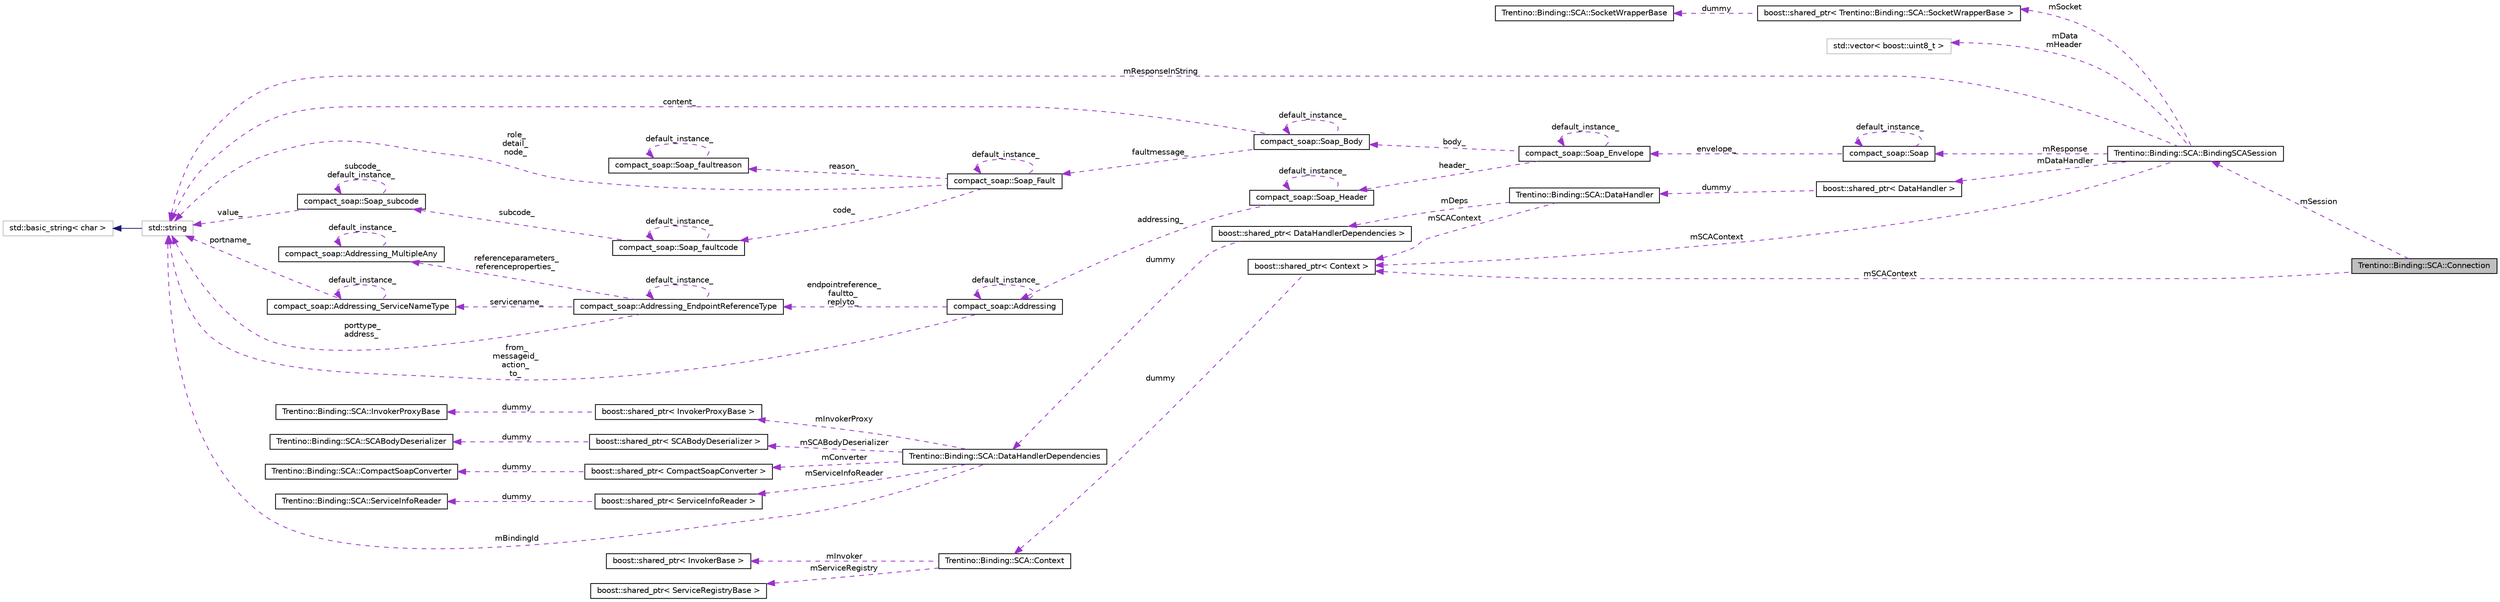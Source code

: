 digraph G
{
  edge [fontname="Helvetica",fontsize="10",labelfontname="Helvetica",labelfontsize="10"];
  node [fontname="Helvetica",fontsize="10",shape=record];
  rankdir="LR";
  Node1 [label="Trentino::Binding::SCA::Connection",height=0.2,width=0.4,color="black", fillcolor="grey75", style="filled" fontcolor="black"];
  Node2 -> Node1 [dir="back",color="darkorchid3",fontsize="10",style="dashed",label=" mSession" ,fontname="Helvetica"];
  Node2 [label="Trentino::Binding::SCA::BindingSCASession",height=0.2,width=0.4,color="black", fillcolor="white", style="filled",URL="$class_trentino_1_1_binding_1_1_s_c_a_1_1_binding_s_c_a_session.html",tooltip="A Session actualy handle data exchange betwwen a client and the SCA Binding Server it is the place wh..."];
  Node3 -> Node2 [dir="back",color="darkorchid3",fontsize="10",style="dashed",label=" mData\nmHeader" ,fontname="Helvetica"];
  Node3 [label="std::vector\< boost::uint8_t \>",height=0.2,width=0.4,color="grey75", fillcolor="white", style="filled"];
  Node4 -> Node2 [dir="back",color="darkorchid3",fontsize="10",style="dashed",label=" mSCAContext" ,fontname="Helvetica"];
  Node4 [label="boost::shared_ptr\< Context \>",height=0.2,width=0.4,color="black", fillcolor="white", style="filled",URL="$classboost_1_1shared__ptr.html"];
  Node5 -> Node4 [dir="back",color="darkorchid3",fontsize="10",style="dashed",label=" dummy" ,fontname="Helvetica"];
  Node5 [label="Trentino::Binding::SCA::Context",height=0.2,width=0.4,color="black", fillcolor="white", style="filled",URL="$class_trentino_1_1_binding_1_1_s_c_a_1_1_context.html",tooltip="This clas contains external dependencies of the SCA Binding Module."];
  Node6 -> Node5 [dir="back",color="darkorchid3",fontsize="10",style="dashed",label=" mInvoker" ,fontname="Helvetica"];
  Node6 [label="boost::shared_ptr\< InvokerBase \>",height=0.2,width=0.4,color="black", fillcolor="white", style="filled",URL="$classboost_1_1shared__ptr.html"];
  Node7 -> Node5 [dir="back",color="darkorchid3",fontsize="10",style="dashed",label=" mServiceRegistry" ,fontname="Helvetica"];
  Node7 [label="boost::shared_ptr\< ServiceRegistryBase \>",height=0.2,width=0.4,color="black", fillcolor="white", style="filled",URL="$classboost_1_1shared__ptr.html"];
  Node8 -> Node2 [dir="back",color="darkorchid3",fontsize="10",style="dashed",label=" mSocket" ,fontname="Helvetica"];
  Node8 [label="boost::shared_ptr\< Trentino::Binding::SCA::SocketWrapperBase \>",height=0.2,width=0.4,color="black", fillcolor="white", style="filled",URL="$classboost_1_1shared__ptr.html"];
  Node9 -> Node8 [dir="back",color="darkorchid3",fontsize="10",style="dashed",label=" dummy" ,fontname="Helvetica"];
  Node9 [label="Trentino::Binding::SCA::SocketWrapperBase",height=0.2,width=0.4,color="black", fillcolor="white", style="filled",URL="$class_trentino_1_1_binding_1_1_s_c_a_1_1_socket_wrapper_base.html",tooltip="A wrapper around the TCP or UDP socket used by the SCA Binding the wrapper is extremly useful during ..."];
  Node10 -> Node2 [dir="back",color="darkorchid3",fontsize="10",style="dashed",label=" mResponseInString" ,fontname="Helvetica"];
  Node10 [label="std::string",height=0.2,width=0.4,color="grey75", fillcolor="white", style="filled",tooltip="STL class."];
  Node11 -> Node10 [dir="back",color="midnightblue",fontsize="10",style="solid",fontname="Helvetica"];
  Node11 [label="std::basic_string\< char \>",height=0.2,width=0.4,color="grey75", fillcolor="white", style="filled",tooltip="STL class."];
  Node12 -> Node2 [dir="back",color="darkorchid3",fontsize="10",style="dashed",label=" mDataHandler" ,fontname="Helvetica"];
  Node12 [label="boost::shared_ptr\< DataHandler \>",height=0.2,width=0.4,color="black", fillcolor="white", style="filled",URL="$classboost_1_1shared__ptr.html"];
  Node13 -> Node12 [dir="back",color="darkorchid3",fontsize="10",style="dashed",label=" dummy" ,fontname="Helvetica"];
  Node13 [label="Trentino::Binding::SCA::DataHandler",height=0.2,width=0.4,color="black", fillcolor="white", style="filled",URL="$class_trentino_1_1_binding_1_1_s_c_a_1_1_data_handler.html",tooltip="main class that process incoming messages to response. this class is independent of the Transport pro..."];
  Node4 -> Node13 [dir="back",color="darkorchid3",fontsize="10",style="dashed",label=" mSCAContext" ,fontname="Helvetica"];
  Node14 -> Node13 [dir="back",color="darkorchid3",fontsize="10",style="dashed",label=" mDeps" ,fontname="Helvetica"];
  Node14 [label="boost::shared_ptr\< DataHandlerDependencies \>",height=0.2,width=0.4,color="black", fillcolor="white", style="filled",URL="$classboost_1_1shared__ptr.html"];
  Node15 -> Node14 [dir="back",color="darkorchid3",fontsize="10",style="dashed",label=" dummy" ,fontname="Helvetica"];
  Node15 [label="Trentino::Binding::SCA::DataHandlerDependencies",height=0.2,width=0.4,color="black", fillcolor="white", style="filled",URL="$class_trentino_1_1_binding_1_1_s_c_a_1_1_data_handler_dependencies.html",tooltip="that holds datas of a DataHandler"];
  Node16 -> Node15 [dir="back",color="darkorchid3",fontsize="10",style="dashed",label=" mSCABodyDeserializer" ,fontname="Helvetica"];
  Node16 [label="boost::shared_ptr\< SCABodyDeserializer \>",height=0.2,width=0.4,color="black", fillcolor="white", style="filled",URL="$classboost_1_1shared__ptr.html"];
  Node17 -> Node16 [dir="back",color="darkorchid3",fontsize="10",style="dashed",label=" dummy" ,fontname="Helvetica"];
  Node17 [label="Trentino::Binding::SCA::SCABodyDeserializer",height=0.2,width=0.4,color="black", fillcolor="white", style="filled",URL="$class_trentino_1_1_binding_1_1_s_c_a_1_1_s_c_a_body_deserializer.html"];
  Node18 -> Node15 [dir="back",color="darkorchid3",fontsize="10",style="dashed",label=" mConverter" ,fontname="Helvetica"];
  Node18 [label="boost::shared_ptr\< CompactSoapConverter \>",height=0.2,width=0.4,color="black", fillcolor="white", style="filled",URL="$classboost_1_1shared__ptr.html"];
  Node19 -> Node18 [dir="back",color="darkorchid3",fontsize="10",style="dashed",label=" dummy" ,fontname="Helvetica"];
  Node19 [label="Trentino::Binding::SCA::CompactSoapConverter",height=0.2,width=0.4,color="black", fillcolor="white", style="filled",URL="$class_trentino_1_1_binding_1_1_s_c_a_1_1_compact_soap_converter.html",tooltip="convert raw data ta soap message object and back"];
  Node10 -> Node15 [dir="back",color="darkorchid3",fontsize="10",style="dashed",label=" mBindingId" ,fontname="Helvetica"];
  Node20 -> Node15 [dir="back",color="darkorchid3",fontsize="10",style="dashed",label=" mServiceInfoReader" ,fontname="Helvetica"];
  Node20 [label="boost::shared_ptr\< ServiceInfoReader \>",height=0.2,width=0.4,color="black", fillcolor="white", style="filled",URL="$classboost_1_1shared__ptr.html"];
  Node21 -> Node20 [dir="back",color="darkorchid3",fontsize="10",style="dashed",label=" dummy" ,fontname="Helvetica"];
  Node21 [label="Trentino::Binding::SCA::ServiceInfoReader",height=0.2,width=0.4,color="black", fillcolor="white", style="filled",URL="$class_trentino_1_1_binding_1_1_s_c_a_1_1_service_info_reader.html",tooltip="main class responsible of reading a soap header and therefore determine attributes of the header that..."];
  Node22 -> Node15 [dir="back",color="darkorchid3",fontsize="10",style="dashed",label=" mInvokerProxy" ,fontname="Helvetica"];
  Node22 [label="boost::shared_ptr\< InvokerProxyBase \>",height=0.2,width=0.4,color="black", fillcolor="white", style="filled",URL="$classboost_1_1shared__ptr.html"];
  Node23 -> Node22 [dir="back",color="darkorchid3",fontsize="10",style="dashed",label=" dummy" ,fontname="Helvetica"];
  Node23 [label="Trentino::Binding::SCA::InvokerProxyBase",height=0.2,width=0.4,color="black", fillcolor="white", style="filled",URL="$class_trentino_1_1_binding_1_1_s_c_a_1_1_invoker_proxy_base.html"];
  Node24 -> Node2 [dir="back",color="darkorchid3",fontsize="10",style="dashed",label=" mResponse" ,fontname="Helvetica"];
  Node24 [label="compact_soap::Soap",height=0.2,width=0.4,color="black", fillcolor="white", style="filled",URL="$classcompact__soap_1_1_soap.html"];
  Node25 -> Node24 [dir="back",color="darkorchid3",fontsize="10",style="dashed",label=" envelope_" ,fontname="Helvetica"];
  Node25 [label="compact_soap::Soap_Envelope",height=0.2,width=0.4,color="black", fillcolor="white", style="filled",URL="$classcompact__soap_1_1_soap___envelope.html"];
  Node26 -> Node25 [dir="back",color="darkorchid3",fontsize="10",style="dashed",label=" header_" ,fontname="Helvetica"];
  Node26 [label="compact_soap::Soap_Header",height=0.2,width=0.4,color="black", fillcolor="white", style="filled",URL="$classcompact__soap_1_1_soap___header.html"];
  Node26 -> Node26 [dir="back",color="darkorchid3",fontsize="10",style="dashed",label=" default_instance_" ,fontname="Helvetica"];
  Node27 -> Node26 [dir="back",color="darkorchid3",fontsize="10",style="dashed",label=" addressing_" ,fontname="Helvetica"];
  Node27 [label="compact_soap::Addressing",height=0.2,width=0.4,color="black", fillcolor="white", style="filled",URL="$classcompact__soap_1_1_addressing.html"];
  Node27 -> Node27 [dir="back",color="darkorchid3",fontsize="10",style="dashed",label=" default_instance_" ,fontname="Helvetica"];
  Node10 -> Node27 [dir="back",color="darkorchid3",fontsize="10",style="dashed",label=" from_\nmessageid_\naction_\nto_" ,fontname="Helvetica"];
  Node28 -> Node27 [dir="back",color="darkorchid3",fontsize="10",style="dashed",label=" endpointreference_\nfaultto_\nreplyto_" ,fontname="Helvetica"];
  Node28 [label="compact_soap::Addressing_EndpointReferenceType",height=0.2,width=0.4,color="black", fillcolor="white", style="filled",URL="$classcompact__soap_1_1_addressing___endpoint_reference_type.html"];
  Node29 -> Node28 [dir="back",color="darkorchid3",fontsize="10",style="dashed",label=" referenceparameters_\nreferenceproperties_" ,fontname="Helvetica"];
  Node29 [label="compact_soap::Addressing_MultipleAny",height=0.2,width=0.4,color="black", fillcolor="white", style="filled",URL="$classcompact__soap_1_1_addressing___multiple_any.html"];
  Node29 -> Node29 [dir="back",color="darkorchid3",fontsize="10",style="dashed",label=" default_instance_" ,fontname="Helvetica"];
  Node10 -> Node28 [dir="back",color="darkorchid3",fontsize="10",style="dashed",label=" porttype_\naddress_" ,fontname="Helvetica"];
  Node28 -> Node28 [dir="back",color="darkorchid3",fontsize="10",style="dashed",label=" default_instance_" ,fontname="Helvetica"];
  Node30 -> Node28 [dir="back",color="darkorchid3",fontsize="10",style="dashed",label=" servicename_" ,fontname="Helvetica"];
  Node30 [label="compact_soap::Addressing_ServiceNameType",height=0.2,width=0.4,color="black", fillcolor="white", style="filled",URL="$classcompact__soap_1_1_addressing___service_name_type.html"];
  Node10 -> Node30 [dir="back",color="darkorchid3",fontsize="10",style="dashed",label=" portname_" ,fontname="Helvetica"];
  Node30 -> Node30 [dir="back",color="darkorchid3",fontsize="10",style="dashed",label=" default_instance_" ,fontname="Helvetica"];
  Node25 -> Node25 [dir="back",color="darkorchid3",fontsize="10",style="dashed",label=" default_instance_" ,fontname="Helvetica"];
  Node31 -> Node25 [dir="back",color="darkorchid3",fontsize="10",style="dashed",label=" body_" ,fontname="Helvetica"];
  Node31 [label="compact_soap::Soap_Body",height=0.2,width=0.4,color="black", fillcolor="white", style="filled",URL="$classcompact__soap_1_1_soap___body.html"];
  Node32 -> Node31 [dir="back",color="darkorchid3",fontsize="10",style="dashed",label=" faultmessage_" ,fontname="Helvetica"];
  Node32 [label="compact_soap::Soap_Fault",height=0.2,width=0.4,color="black", fillcolor="white", style="filled",URL="$classcompact__soap_1_1_soap___fault.html"];
  Node33 -> Node32 [dir="back",color="darkorchid3",fontsize="10",style="dashed",label=" reason_" ,fontname="Helvetica"];
  Node33 [label="compact_soap::Soap_faultreason",height=0.2,width=0.4,color="black", fillcolor="white", style="filled",URL="$classcompact__soap_1_1_soap__faultreason.html"];
  Node33 -> Node33 [dir="back",color="darkorchid3",fontsize="10",style="dashed",label=" default_instance_" ,fontname="Helvetica"];
  Node32 -> Node32 [dir="back",color="darkorchid3",fontsize="10",style="dashed",label=" default_instance_" ,fontname="Helvetica"];
  Node34 -> Node32 [dir="back",color="darkorchid3",fontsize="10",style="dashed",label=" code_" ,fontname="Helvetica"];
  Node34 [label="compact_soap::Soap_faultcode",height=0.2,width=0.4,color="black", fillcolor="white", style="filled",URL="$classcompact__soap_1_1_soap__faultcode.html"];
  Node34 -> Node34 [dir="back",color="darkorchid3",fontsize="10",style="dashed",label=" default_instance_" ,fontname="Helvetica"];
  Node35 -> Node34 [dir="back",color="darkorchid3",fontsize="10",style="dashed",label=" subcode_" ,fontname="Helvetica"];
  Node35 [label="compact_soap::Soap_subcode",height=0.2,width=0.4,color="black", fillcolor="white", style="filled",URL="$classcompact__soap_1_1_soap__subcode.html"];
  Node10 -> Node35 [dir="back",color="darkorchid3",fontsize="10",style="dashed",label=" value_" ,fontname="Helvetica"];
  Node35 -> Node35 [dir="back",color="darkorchid3",fontsize="10",style="dashed",label=" subcode_\ndefault_instance_" ,fontname="Helvetica"];
  Node10 -> Node32 [dir="back",color="darkorchid3",fontsize="10",style="dashed",label=" role_\ndetail_\nnode_" ,fontname="Helvetica"];
  Node31 -> Node31 [dir="back",color="darkorchid3",fontsize="10",style="dashed",label=" default_instance_" ,fontname="Helvetica"];
  Node10 -> Node31 [dir="back",color="darkorchid3",fontsize="10",style="dashed",label=" content_" ,fontname="Helvetica"];
  Node24 -> Node24 [dir="back",color="darkorchid3",fontsize="10",style="dashed",label=" default_instance_" ,fontname="Helvetica"];
  Node4 -> Node1 [dir="back",color="darkorchid3",fontsize="10",style="dashed",label=" mSCAContext" ,fontname="Helvetica"];
}
